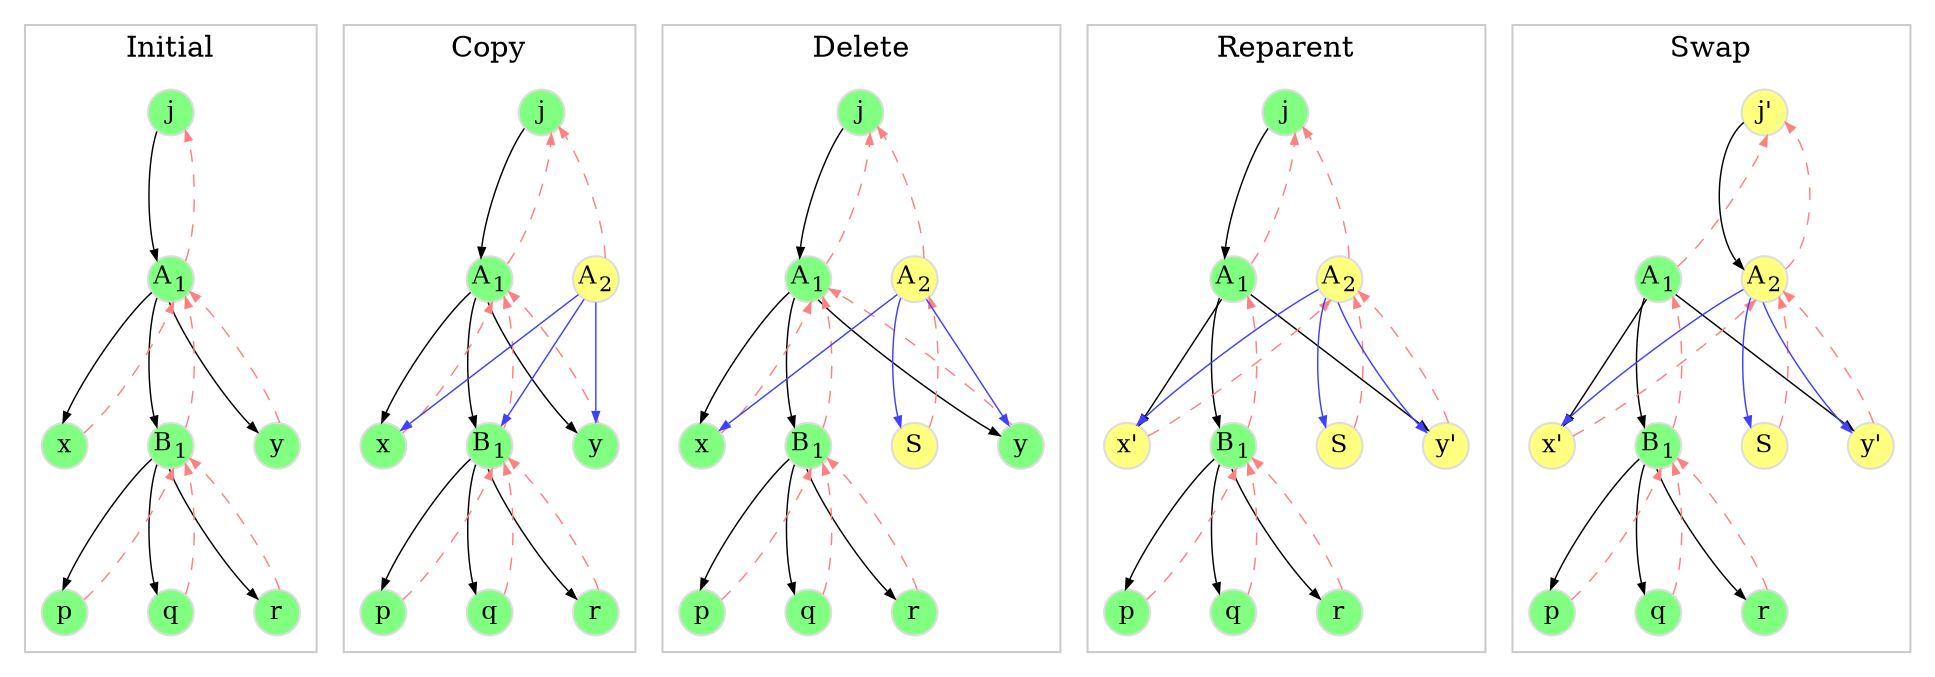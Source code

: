 digraph delete {
	graph [
		rankdir="TB"
		bgcolor="white"
		color="white"
		nodesep="0.4"
		ranksep="0.8"
		// labelloc="t"
		// label=<<B>Delete</B>>
	];

	node [
		fontsize="12"
		style="solid"
		width="0.3"
		height="0.3"
		fixedsize="true"
		penwidth="1.0"
		color="#DDDDDD"
	];

	edge [
		penwidth="0.7"
		color="#000000"
		arrowsize="0.5"
	];


	subgraph clusterA {
		color="#cccccc";
		labelloc="t"
		label="Initial"

		A_j  [ label=<j>             style="filled" fillcolor="#80ff80" ];
		A_a1 [ label=<A<SUB>1</SUB>> style="filled" fillcolor="#80ff80" ];
		A_x  [ label=<x>             style="filled" fillcolor="#80ff80" ];
		A_b1 [ label=<B<SUB>1</SUB>> style="filled" fillcolor="#80ff80" ];
		A_y  [ label=<y>             style="filled" fillcolor="#80ff80" ];
		A_p  [ label=<p>             style="filled" fillcolor="#80ff80" ];
		A_q  [ label=<q>             style="filled" fillcolor="#80ff80" ];
		A_r  [ label=<r>             style="filled" fillcolor="#80ff80" ];

		A_j  -> A_a1;
		A_a1 -> A_j   [ color="#ff8080" style=dashed ];
		A_a1 -> A_x;
		A_x  -> A_a1  [ color="#ff8080" style=dashed ];
		A_a1 -> A_b1;
		A_b1 -> A_a1  [ color="#ff8080" style=dashed ];
		A_a1 -> A_y;
		A_y  -> A_a1  [ color="#ff8080" style=dashed ];
		A_b1 -> A_p;
		A_p  -> A_b1  [ color="#ff8080" style=dashed ];
		A_b1 -> A_q;
		A_q  -> A_b1  [ color="#ff8080" style=dashed ];
		A_b1 -> A_r;
		A_r  -> A_b1  [ color="#ff8080" style=dashed ];
	}

	subgraph clusterB {
		color="#cccccc";
		labelloc="t"
		label="Copy"

		B_j  [ label=<j>             style="filled" fillcolor="#80ff80" ];
		B_a1 [ label=<A<SUB>1</SUB>> style="filled" fillcolor="#80ff80" ];
		B_x  [ label=<x>             style="filled" fillcolor="#80ff80" ];
		B_b1 [ label=<B<SUB>1</SUB>> style="filled" fillcolor="#80ff80" ];
		B_y  [ label=<y>             style="filled" fillcolor="#80ff80" ];
		B_p  [ label=<p>             style="filled" fillcolor="#80ff80" ];
		B_q  [ label=<q>             style="filled" fillcolor="#80ff80" ];
		B_r  [ label=<r>             style="filled" fillcolor="#80ff80" ];
		B_a2 [ label=<A<SUB>2</SUB>> style="filled" fillcolor="#ffff80" ];

		B_j  -> B_a1;
		B_a1 -> B_j   [ color="#ff8080" style=dashed ];
		B_a1 -> B_x;
		B_x  -> B_a1  [ color="#ff8080" style=dashed ];
		B_a1 -> B_b1;
		B_b1 -> B_a1  [ color="#ff8080" style=dashed ];
		B_a1 -> B_y;
		B_y  -> B_a1  [ color="#ff8080" style=dashed ];
		B_b1 -> B_p;
		B_p  -> B_b1  [ color="#ff8080" style=dashed ];
		B_b1 -> B_q;
		B_q  -> B_b1  [ color="#ff8080" style=dashed ];
		B_b1 -> B_r;
		B_r  -> B_b1  [ color="#ff8080" style=dashed ];

		B_j -> B_a2 [ style=invis ];

		B_a2 -> B_j  [ color="#ff8080" style=dashed    ];
		B_a2 -> B_x  [ color="#4040ff" constraint=false ];
		B_a2 -> B_b1 [ color="#4040ff" constraint=false ];
		B_a2 -> B_y  [ color="#4040ff" constraint=false ];
	}

	subgraph clusterC {
		color="#cccccc";
		labelloc="t"
		label="Delete"

		C_j  [ label=<j>             style="filled" fillcolor="#80ff80" ];
		C_a1 [ label=<A<SUB>1</SUB>> style="filled" fillcolor="#80ff80" ];
		C_x  [ label=<x>             style="filled" fillcolor="#80ff80" ];
		C_b1 [ label=<B<SUB>1</SUB>> style="filled" fillcolor="#80ff80" ];
		C_s  [ label=<S>             style="filled" fillcolor="#ffff80" ];
		C_y  [ label=<y>             style="filled" fillcolor="#80ff80" ];
		C_p  [ label=<p>             style="filled" fillcolor="#80ff80" ];
		C_q  [ label=<q>             style="filled" fillcolor="#80ff80" ];
		C_r  [ label=<r>             style="filled" fillcolor="#80ff80" ];
		C_a2 [ label=<A<SUB>2</SUB>> style="filled" fillcolor="#ffff80" ];

		C_j  -> C_a1;
		C_a1 -> C_j   [ color="#ff8080" style=dashed ];
		C_a1 -> C_x;
		C_x  -> C_a1  [ color="#ff8080" style=dashed ];
		C_a1 -> C_b1;
		C_b1 -> C_a1  [ color="#ff8080" style=dashed ];
		C_a1 -> C_y;
		C_y  -> C_a1  [ color="#ff8080" style=dashed ];
		C_b1 -> C_p;
		C_p  -> C_b1  [ color="#ff8080" style=dashed ];
		C_b1 -> C_q;
		C_q  -> C_b1  [ color="#ff8080" style=dashed ];
		C_b1 -> C_r;
		C_r  -> C_b1  [ color="#ff8080" style=dashed ];

		C_j -> C_a2 [ style=invis ];

		C_a2 -> C_j  [ color="#ff8080" style=dashed     ];
		C_a2 -> C_x  [ color="#4040ff" constraint=false ];
		C_a2 -> C_y  [ color="#4040ff" constraint=false ];
		C_a2 -> C_s  [ color="#4040ff" constraint=false ];
		C_s  -> C_a2 [ color="#ff8080" style=dashed constraint=false ];

		C_x -> C_b1 -> C_s -> C_y [ style=invis ];
		{ rank=same C_x C_b1 C_s C_y }
	}

	subgraph clusterD {
		color="#cccccc";
		labelloc="t"
		label="Reparent"

		D_j  [ label=<j>             style="filled" fillcolor="#80ff80" ];
		D_a1 [ label=<A<SUB>1</SUB>> style="filled" fillcolor="#80ff80" ];
		D_x  [ label=<x'>            style="filled" fillcolor="#ffff80" ];
		D_b1 [ label=<B<SUB>1</SUB>> style="filled" fillcolor="#80ff80" ];
		D_s  [ label=<S>             style="filled" fillcolor="#ffff80" ];
		D_y  [ label=<y'>            style="filled" fillcolor="#ffff80" ];
		D_p  [ label=<p>             style="filled" fillcolor="#80ff80" ];
		D_q  [ label=<q>             style="filled" fillcolor="#80ff80" ];
		D_r  [ label=<r>             style="filled" fillcolor="#80ff80" ];
		D_a2 [ label=<A<SUB>2</SUB>> style="filled" fillcolor="#ffff80" ];

		D_j  -> D_a1;
		D_a1 -> D_j   [ color="#ff8080" style=dashed ];
		D_a1 -> D_x;
		D_x  -> D_a2  [ color="#ff8080" style=dashed constraint=false ];
		D_a1 -> D_b1;
		D_b1 -> D_a1  [ color="#ff8080" style=dashed ];
		D_a1 -> D_y;
		D_y  -> D_a2  [ color="#ff8080" style=dashed constraint=false ];
		D_b1 -> D_p;
		D_p  -> D_b1  [ color="#ff8080" style=dashed ];
		D_b1 -> D_q;
		D_q  -> D_b1  [ color="#ff8080" style=dashed ];
		D_b1 -> D_r;
		D_r  -> D_b1  [ color="#ff8080" style=dashed ];

		D_j -> D_a2 [ style=invis ];

		D_a2 -> D_j  [ color="#ff8080" style=dashed     ];
		D_a2 -> D_x  [ color="#4040ff" constraint=false ];
		D_a2 -> D_s  [ color="#4040ff" constraint=false ];
		D_a2 -> D_y  [ color="#4040ff" constraint=false ];
		D_s  -> D_a2 [ color="#ff8080" style=dashed constraint=false ];

		D_x -> D_b1 -> D_s -> D_y [ style=invis ];
		{ rank=same D_x D_b1 D_s D_y }
	}

	subgraph clusterE {
		color="#cccccc";
		labelloc="t"
		label="Swap"

		E_j  [ label=<j'>            style="filled" fillcolor="#ffff80" ];
		E_a1 [ label=<A<SUB>1</SUB>> style="filled" fillcolor="#80ff80" ];
		E_x  [ label=<x'>            style="filled" fillcolor="#ffff80" ];
		E_b1 [ label=<B<SUB>1</SUB>> style="filled" fillcolor="#80ff80" ];
		E_s  [ label=<S>             style="filled" fillcolor="#ffff80" ];
		E_y  [ label=<y'>            style="filled" fillcolor="#ffff80" ];
		E_p  [ label=<p>             style="filled" fillcolor="#80ff80" ];
		E_q  [ label=<q>             style="filled" fillcolor="#80ff80" ];
		E_r  [ label=<r>             style="filled" fillcolor="#80ff80" ];
		E_a2 [ label=<A<SUB>2</SUB>> style="filled" fillcolor="#ffff80" ];

		E_j  -> E_a1  [ style=invis  ];
		E_j  -> E_a2;
		E_a1 -> E_j   [ color="#ff8080" style=dashed ];
		E_a1 -> E_x;
		E_x  -> E_a2  [ color="#ff8080" style=dashed constraint=false ];
		E_a1 -> E_b1;
		E_b1 -> E_a1  [ color="#ff8080" style=dashed ];
		E_a1 -> E_y;
		E_y  -> E_a2  [ color="#ff8080" style=dashed constraint=false ];
		E_b1 -> E_p;
		E_p  -> E_b1  [ color="#ff8080" style=dashed ];
		E_b1 -> E_q;
		E_q  -> E_b1  [ color="#ff8080" style=dashed ];
		E_b1 -> E_r;
		E_r  -> E_b1  [ color="#ff8080" style=dashed ];

		E_j  -> E_a2 [ style=invis ];

		E_a2 -> E_j  [ color="#ff8080" style=dashed     ];
		E_a2 -> E_x  [ color="#4040ff" constraint=false ];
		E_a2 -> E_s  [ color="#4040ff" constraint=false ];
		E_a2 -> E_y  [ color="#4040ff" constraint=false ];
		E_s  -> E_a2 [ color="#ff8080" style=dashed constraint=false ];

		E_x -> E_b1 -> E_s -> E_y [ style=invis ];
		{ rank=same E_x E_b1 E_s E_y }
	}
}

